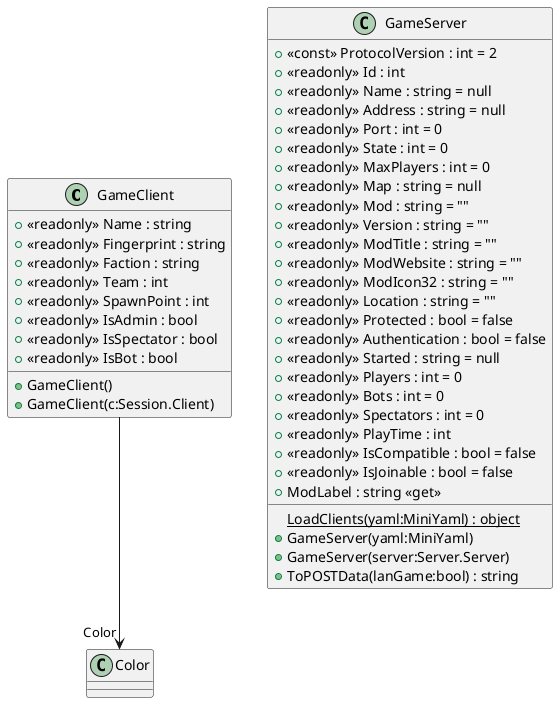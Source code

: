 @startuml
class GameClient {
    + <<readonly>> Name : string
    + <<readonly>> Fingerprint : string
    + <<readonly>> Faction : string
    + <<readonly>> Team : int
    + <<readonly>> SpawnPoint : int
    + <<readonly>> IsAdmin : bool
    + <<readonly>> IsSpectator : bool
    + <<readonly>> IsBot : bool
    + GameClient()
    + GameClient(c:Session.Client)
}
class GameServer {
    + <<const>> ProtocolVersion : int = 2
    + <<readonly>> Id : int
    + <<readonly>> Name : string = null
    + <<readonly>> Address : string = null
    + <<readonly>> Port : int = 0
    + <<readonly>> State : int = 0
    + <<readonly>> MaxPlayers : int = 0
    + <<readonly>> Map : string = null
    + <<readonly>> Mod : string = ""
    + <<readonly>> Version : string = ""
    + <<readonly>> ModTitle : string = ""
    + <<readonly>> ModWebsite : string = ""
    + <<readonly>> ModIcon32 : string = ""
    + <<readonly>> Location : string = ""
    + <<readonly>> Protected : bool = false
    + <<readonly>> Authentication : bool = false
    + <<readonly>> Started : string = null
    + <<readonly>> Players : int = 0
    + <<readonly>> Bots : int = 0
    + <<readonly>> Spectators : int = 0
    + <<readonly>> PlayTime : int
    + <<readonly>> IsCompatible : bool = false
    + <<readonly>> IsJoinable : bool = false
    + ModLabel : string <<get>>
    {static} LoadClients(yaml:MiniYaml) : object
    + GameServer(yaml:MiniYaml)
    + GameServer(server:Server.Server)
    + ToPOSTData(lanGame:bool) : string
}
GameClient --> "Color" Color
@enduml
